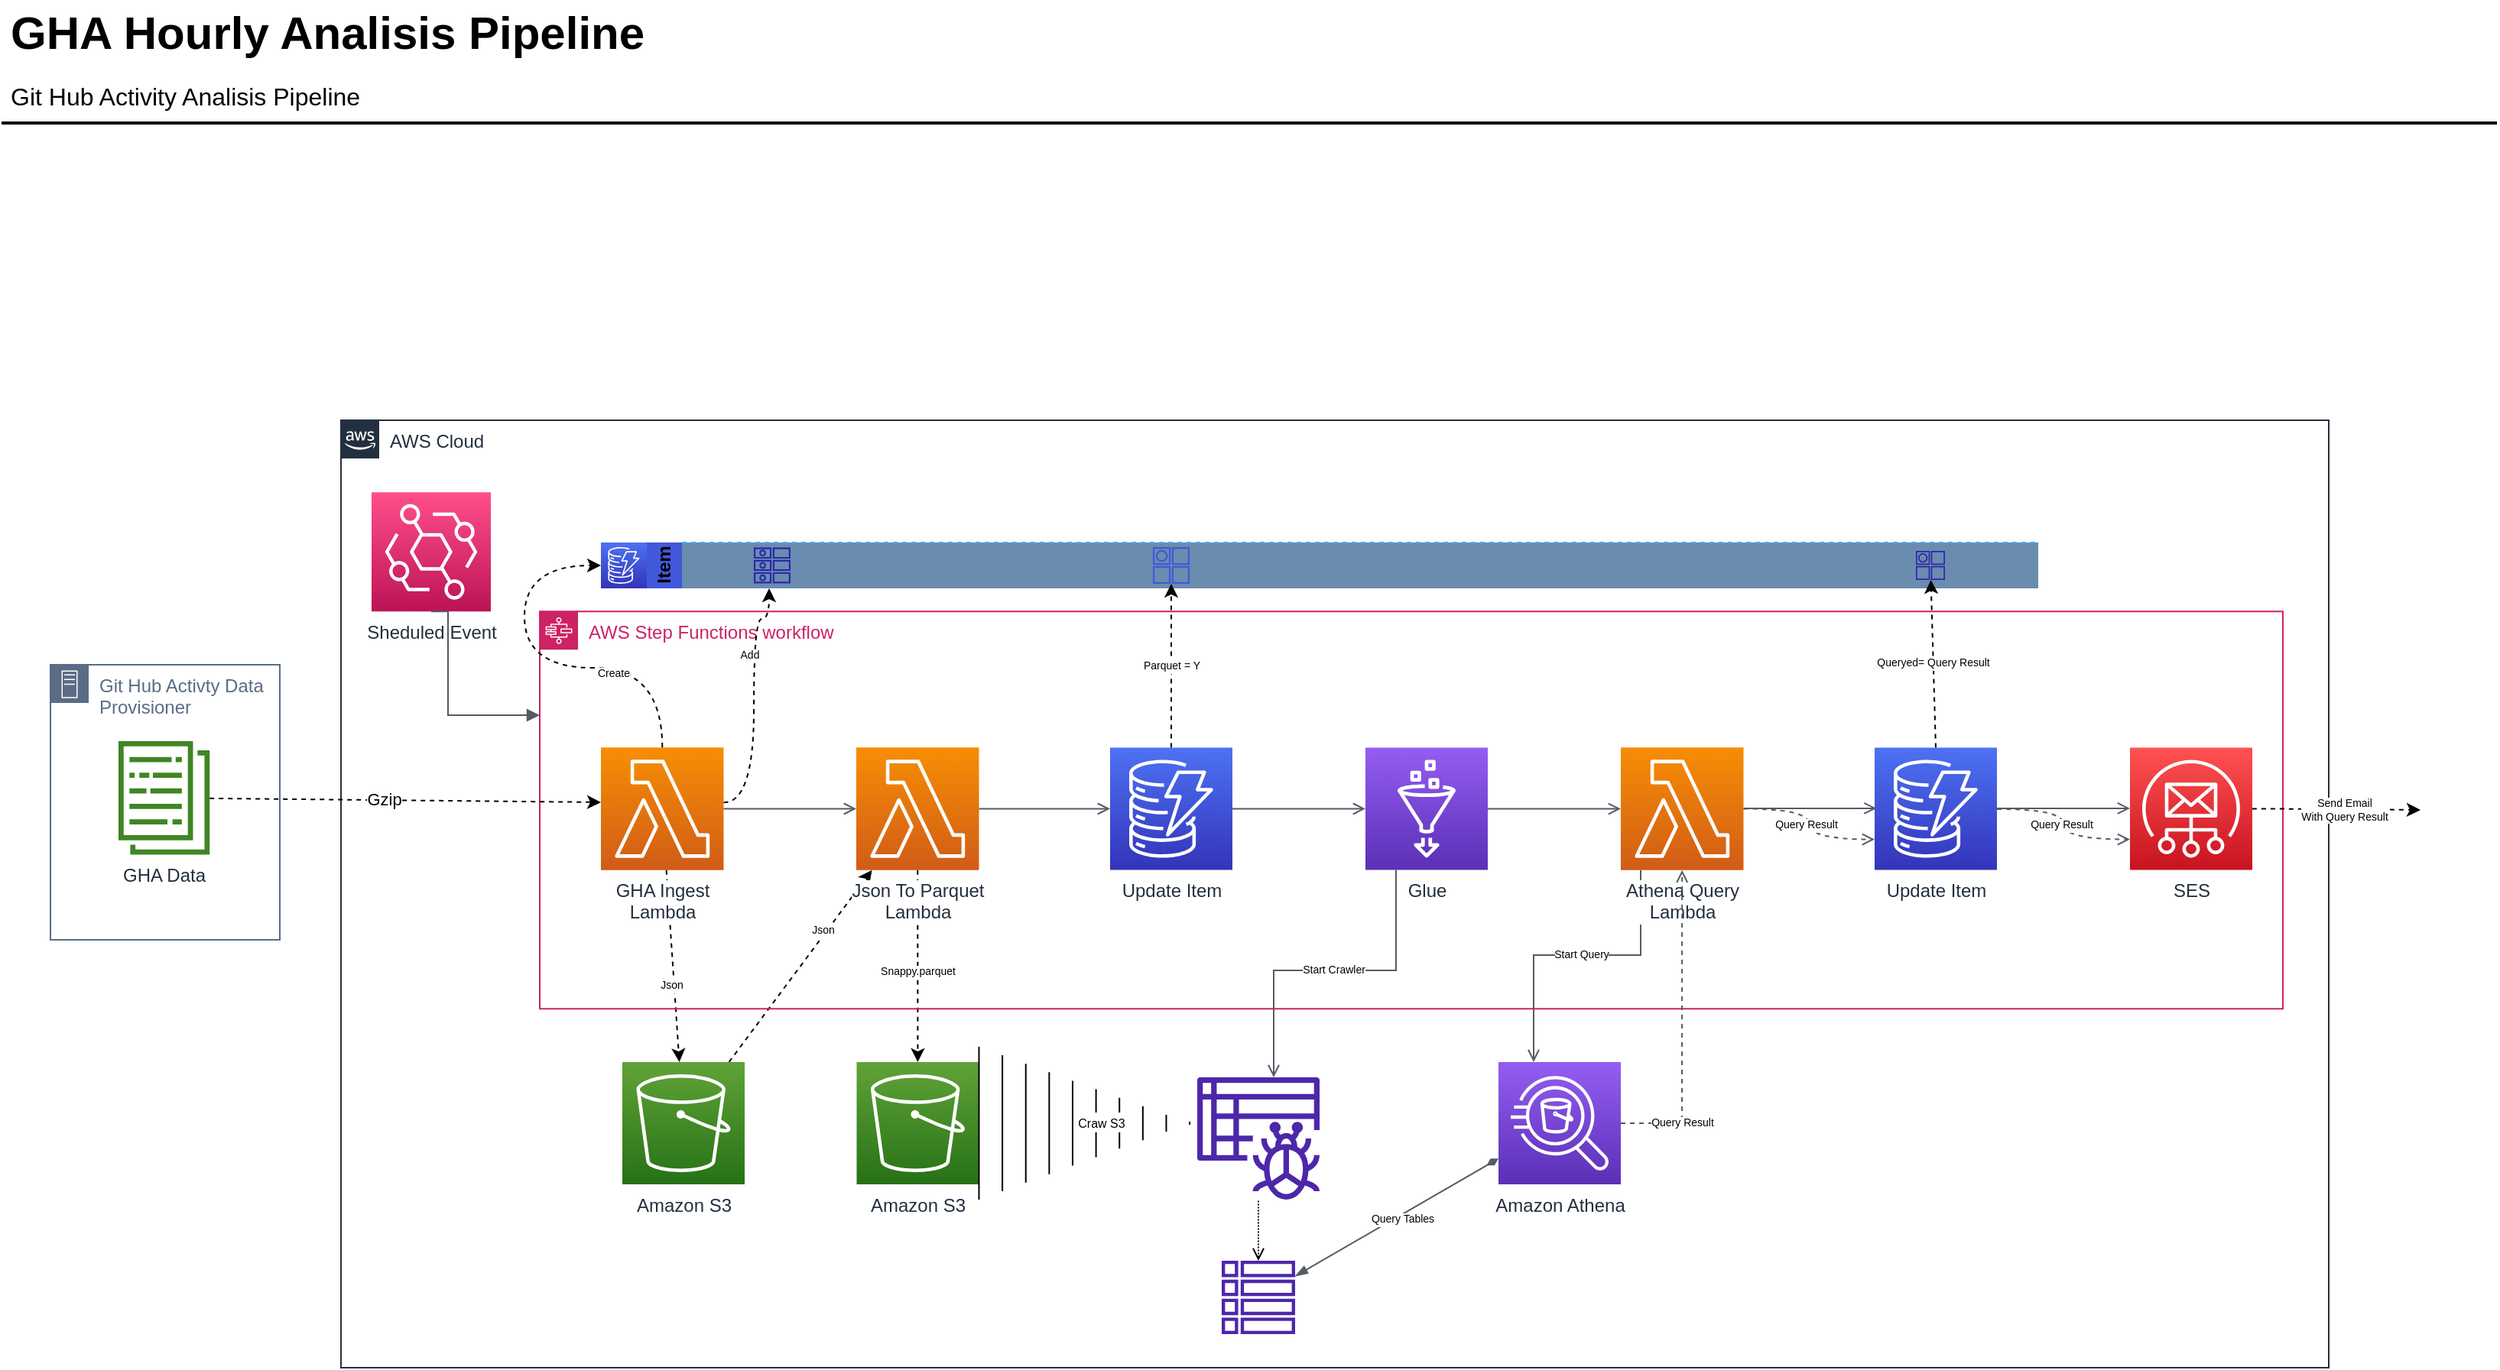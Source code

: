 <mxfile version="21.0.10" type="github"><diagram id="Ht1M8jgEwFfnCIfOTk4-" name="Page-1"><mxGraphModel dx="2476" dy="1280" grid="1" gridSize="10" guides="1" tooltips="1" connect="1" arrows="1" fold="1" page="1" pageScale="1" pageWidth="827" pageHeight="1169" math="0" shadow="0"><root><mxCell id="0"/><mxCell id="1" parent="0"/><mxCell id="UEzPUAAOIrF-is8g5C7q-2" value="AWS Cloud" style="points=[[0,0],[0.25,0],[0.5,0],[0.75,0],[1,0],[1,0.25],[1,0.5],[1,0.75],[1,1],[0.75,1],[0.5,1],[0.25,1],[0,1],[0,0.75],[0,0.5],[0,0.25]];outlineConnect=0;gradientColor=none;html=1;whiteSpace=wrap;fontSize=12;fontStyle=0;shape=mxgraph.aws4.group;grIcon=mxgraph.aws4.group_aws_cloud_alt;strokeColor=#232F3E;fillColor=none;verticalAlign=top;align=left;spacingLeft=30;fontColor=#232F3E;dashed=0;container=1;pointerEvents=0;collapsible=0;recursiveResize=0;" parent="1" vertex="1"><mxGeometry x="230" y="340" width="1300" height="620" as="geometry"/></mxCell><mxCell id="eAze_cKMNu1UkkruvwOf-139" value="" style="edgeStyle=orthogonalEdgeStyle;html=1;endArrow=open;elbow=vertical;startArrow=none;endFill=1;strokeColor=#545B64;rounded=0;snapToPoint=1;" parent="UEzPUAAOIrF-is8g5C7q-2" source="eAze_cKMNu1UkkruvwOf-68" target="UEzPUAAOIrF-is8g5C7q-46" edge="1"><mxGeometry width="100" relative="1" as="geometry"><mxPoint x="833.63" y="360" as="sourcePoint"/><mxPoint x="920.63" y="360" as="targetPoint"/><Array as="points"><mxPoint x="850" y="350"/><mxPoint x="780" y="350"/></Array></mxGeometry></mxCell><mxCell id="eAze_cKMNu1UkkruvwOf-144" value="Start Query" style="edgeLabel;html=1;align=center;verticalAlign=middle;resizable=0;points=[];fontSize=7;" parent="eAze_cKMNu1UkkruvwOf-139" vertex="1" connectable="0"><mxGeometry x="0.032" y="-1" relative="1" as="geometry"><mxPoint x="6" y="1" as="offset"/></mxGeometry></mxCell><mxCell id="eAze_cKMNu1UkkruvwOf-114" value="" style="html=1;labelBackgroundColor=#ffffff;startArrow=none;startFill=0;startSize=6;endArrow=classic;endFill=1;endSize=6;jettySize=auto;orthogonalLoop=1;strokeWidth=1;dashed=1;fontSize=14;rounded=0;" parent="UEzPUAAOIrF-is8g5C7q-2" source="UEzPUAAOIrF-is8g5C7q-50" target="eAze_cKMNu1UkkruvwOf-33" edge="1"><mxGeometry width="60" height="60" relative="1" as="geometry"><mxPoint x="223" y="304" as="sourcePoint"/><mxPoint x="231" y="420" as="targetPoint"/></mxGeometry></mxCell><mxCell id="eAze_cKMNu1UkkruvwOf-134" value="Snappy.parquet" style="edgeLabel;html=1;align=center;verticalAlign=middle;resizable=0;points=[];fontSize=7;" parent="eAze_cKMNu1UkkruvwOf-114" vertex="1" connectable="0"><mxGeometry x="-0.173" relative="1" as="geometry"><mxPoint y="14" as="offset"/></mxGeometry></mxCell><mxCell id="eAze_cKMNu1UkkruvwOf-115" value="" style="html=1;labelBackgroundColor=#ffffff;startArrow=none;startFill=0;startSize=6;endArrow=classic;endFill=1;endSize=6;jettySize=auto;orthogonalLoop=1;strokeWidth=1;dashed=1;fontSize=14;rounded=0;" parent="UEzPUAAOIrF-is8g5C7q-2" source="UEzPUAAOIrF-is8g5C7q-45" target="UEzPUAAOIrF-is8g5C7q-50" edge="1"><mxGeometry width="60" height="60" relative="1" as="geometry"><mxPoint x="388" y="304" as="sourcePoint"/><mxPoint x="389" y="420" as="targetPoint"/></mxGeometry></mxCell><mxCell id="eAze_cKMNu1UkkruvwOf-133" value="Json" style="edgeLabel;html=1;align=center;verticalAlign=middle;resizable=0;points=[];fontSize=7;" parent="eAze_cKMNu1UkkruvwOf-115" vertex="1" connectable="0"><mxGeometry x="0.346" y="2" relative="1" as="geometry"><mxPoint as="offset"/></mxGeometry></mxCell><mxCell id="eAze_cKMNu1UkkruvwOf-113" value="" style="html=1;labelBackgroundColor=#ffffff;startArrow=none;startFill=0;startSize=6;endArrow=classic;endFill=1;endSize=6;jettySize=auto;orthogonalLoop=1;strokeWidth=1;dashed=1;fontSize=14;rounded=0;" parent="UEzPUAAOIrF-is8g5C7q-2" source="eAze_cKMNu1UkkruvwOf-28" target="UEzPUAAOIrF-is8g5C7q-45" edge="1"><mxGeometry width="60" height="60" relative="1" as="geometry"><mxPoint x="61" y="473.74" as="sourcePoint"/><mxPoint x="184" y="446.269" as="targetPoint"/></mxGeometry></mxCell><mxCell id="eAze_cKMNu1UkkruvwOf-132" value="Json" style="edgeLabel;html=1;align=center;verticalAlign=middle;resizable=0;points=[];fontSize=7;" parent="eAze_cKMNu1UkkruvwOf-113" vertex="1" connectable="0"><mxGeometry x="0.203" y="-2" relative="1" as="geometry"><mxPoint as="offset"/></mxGeometry></mxCell><mxCell id="UEzPUAAOIrF-is8g5C7q-45" value="Amazon S3" style="outlineConnect=0;fontColor=#232F3E;gradientColor=#60A337;gradientDirection=north;fillColor=#277116;strokeColor=#ffffff;dashed=0;verticalLabelPosition=bottom;verticalAlign=top;align=center;html=1;fontSize=12;fontStyle=0;aspect=fixed;shape=mxgraph.aws4.resourceIcon;resIcon=mxgraph.aws4.s3;labelBackgroundColor=#ffffff;" parent="UEzPUAAOIrF-is8g5C7q-2" vertex="1"><mxGeometry x="184" y="420" width="80" height="80" as="geometry"/></mxCell><mxCell id="eAze_cKMNu1UkkruvwOf-33" value="Amazon S3" style="outlineConnect=0;fontColor=#232F3E;gradientColor=#60A337;gradientDirection=north;fillColor=#277116;strokeColor=#ffffff;dashed=0;verticalLabelPosition=bottom;verticalAlign=top;align=center;html=1;fontSize=12;fontStyle=0;aspect=fixed;shape=mxgraph.aws4.resourceIcon;resIcon=mxgraph.aws4.s3;labelBackgroundColor=#ffffff;" parent="UEzPUAAOIrF-is8g5C7q-2" vertex="1"><mxGeometry x="337.25" y="420" width="80" height="80" as="geometry"/></mxCell><mxCell id="UEzPUAAOIrF-is8g5C7q-46" value="Amazon Athena" style="outlineConnect=0;fontColor=#232F3E;gradientColor=#945DF2;gradientDirection=north;fillColor=#5A30B5;strokeColor=#ffffff;dashed=0;verticalLabelPosition=bottom;verticalAlign=top;align=center;html=1;fontSize=12;fontStyle=0;aspect=fixed;shape=mxgraph.aws4.resourceIcon;resIcon=mxgraph.aws4.athena;labelBackgroundColor=#ffffff;" parent="UEzPUAAOIrF-is8g5C7q-2" vertex="1"><mxGeometry x="757" y="420" width="80" height="80" as="geometry"/></mxCell><mxCell id="eAze_cKMNu1UkkruvwOf-35" value="" style="sketch=0;outlineConnect=0;fontColor=#232F3E;gradientColor=none;fillColor=#4D27AA;strokeColor=none;dashed=0;verticalLabelPosition=bottom;verticalAlign=top;align=center;html=1;fontSize=12;fontStyle=0;aspect=fixed;pointerEvents=1;shape=mxgraph.aws4.glue_crawlers;" parent="UEzPUAAOIrF-is8g5C7q-2" vertex="1"><mxGeometry x="560" y="430" width="80" height="80" as="geometry"/></mxCell><mxCell id="eAze_cKMNu1UkkruvwOf-23" value="AWS Step Functions workflow" style="points=[[0,0],[0.25,0],[0.5,0],[0.75,0],[1,0],[1,0.25],[1,0.5],[1,0.75],[1,1],[0.75,1],[0.5,1],[0.25,1],[0,1],[0,0.75],[0,0.5],[0,0.25]];outlineConnect=0;gradientColor=none;html=1;whiteSpace=wrap;fontSize=12;fontStyle=0;container=1;pointerEvents=0;collapsible=0;recursiveResize=0;shape=mxgraph.aws4.group;grIcon=mxgraph.aws4.group_aws_step_functions_workflow;strokeColor=#CD2264;fillColor=none;verticalAlign=top;align=left;spacingLeft=30;fontColor=#CD2264;dashed=0;" parent="UEzPUAAOIrF-is8g5C7q-2" vertex="1"><mxGeometry x="130" y="125.13" width="1140" height="260" as="geometry"/></mxCell><mxCell id="eAze_cKMNu1UkkruvwOf-128" value="" style="html=1;labelBackgroundColor=#ffffff;startArrow=none;startFill=0;startSize=6;endArrow=classic;endFill=1;endSize=6;jettySize=auto;orthogonalLoop=1;strokeWidth=1;dashed=1;fontSize=14;rounded=0;edgeStyle=orthogonalEdgeStyle;elbow=vertical;curved=1;" parent="eAze_cKMNu1UkkruvwOf-23" source="eAze_cKMNu1UkkruvwOf-28" edge="1"><mxGeometry width="60" height="60" relative="1" as="geometry"><mxPoint x="60" y="126" as="sourcePoint"/><mxPoint x="150" y="-15.13" as="targetPoint"/><Array as="points"><mxPoint x="140" y="125"/><mxPoint x="140" y="5"/><mxPoint x="150" y="5"/></Array></mxGeometry></mxCell><mxCell id="eAze_cKMNu1UkkruvwOf-131" value="Add" style="edgeLabel;html=1;align=center;verticalAlign=middle;resizable=0;points=[];fontSize=7;" parent="eAze_cKMNu1UkkruvwOf-128" vertex="1" connectable="0"><mxGeometry x="0.363" y="3" relative="1" as="geometry"><mxPoint as="offset"/></mxGeometry></mxCell><mxCell id="eAze_cKMNu1UkkruvwOf-38" value="SES" style="sketch=0;points=[[0,0,0],[0.25,0,0],[0.5,0,0],[0.75,0,0],[1,0,0],[0,1,0],[0.25,1,0],[0.5,1,0],[0.75,1,0],[1,1,0],[0,0.25,0],[0,0.5,0],[0,0.75,0],[1,0.25,0],[1,0.5,0],[1,0.75,0]];outlineConnect=0;fontColor=#232F3E;gradientColor=#FF5252;gradientDirection=north;fillColor=#C7131F;strokeColor=#ffffff;dashed=0;verticalLabelPosition=bottom;verticalAlign=top;align=center;html=1;fontSize=12;fontStyle=0;aspect=fixed;shape=mxgraph.aws4.resourceIcon;resIcon=mxgraph.aws4.simple_email_service;" parent="eAze_cKMNu1UkkruvwOf-23" vertex="1"><mxGeometry x="1040" y="89.125" width="80" height="80" as="geometry"/></mxCell><mxCell id="eAze_cKMNu1UkkruvwOf-28" value="GHA Ingest&lt;br&gt;Lambda" style="outlineConnect=0;fontColor=#232F3E;gradientColor=#F78E04;gradientDirection=north;fillColor=#D05C17;strokeColor=#ffffff;dashed=0;verticalLabelPosition=bottom;verticalAlign=top;align=center;html=1;fontSize=12;fontStyle=0;aspect=fixed;shape=mxgraph.aws4.resourceIcon;resIcon=mxgraph.aws4.lambda;labelBackgroundColor=#ffffff;" parent="eAze_cKMNu1UkkruvwOf-23" vertex="1"><mxGeometry x="40" y="89" width="80.25" height="80.25" as="geometry"/></mxCell><mxCell id="eAze_cKMNu1UkkruvwOf-34" value="Update Item" style="sketch=0;points=[[0,0,0],[0.25,0,0],[0.5,0,0],[0.75,0,0],[1,0,0],[0,1,0],[0.25,1,0],[0.5,1,0],[0.75,1,0],[1,1,0],[0,0.25,0],[0,0.5,0],[0,0.75,0],[1,0.25,0],[1,0.5,0],[1,0.75,0]];outlineConnect=0;fontColor=#232F3E;gradientColor=#4D72F3;gradientDirection=north;fillColor=#3334B9;strokeColor=#ffffff;dashed=0;verticalLabelPosition=bottom;verticalAlign=top;align=center;html=1;fontSize=12;fontStyle=0;aspect=fixed;shape=mxgraph.aws4.resourceIcon;resIcon=mxgraph.aws4.dynamodb;" parent="eAze_cKMNu1UkkruvwOf-23" vertex="1"><mxGeometry x="373" y="89.125" width="80" height="80" as="geometry"/></mxCell><mxCell id="eAze_cKMNu1UkkruvwOf-36" value="Glue" style="sketch=0;points=[[0,0,0],[0.25,0,0],[0.5,0,0],[0.75,0,0],[1,0,0],[0,1,0],[0.25,1,0],[0.5,1,0],[0.75,1,0],[1,1,0],[0,0.25,0],[0,0.5,0],[0,0.75,0],[1,0.25,0],[1,0.5,0],[1,0.75,0]];outlineConnect=0;fontColor=#232F3E;gradientColor=#945DF2;gradientDirection=north;fillColor=#5A30B5;strokeColor=#ffffff;dashed=0;verticalLabelPosition=bottom;verticalAlign=top;align=center;html=1;fontSize=12;fontStyle=0;aspect=fixed;shape=mxgraph.aws4.resourceIcon;resIcon=mxgraph.aws4.glue;" parent="eAze_cKMNu1UkkruvwOf-23" vertex="1"><mxGeometry x="540" y="89.125" width="80" height="80" as="geometry"/></mxCell><mxCell id="eAze_cKMNu1UkkruvwOf-44" value="Update Item" style="sketch=0;points=[[0,0,0],[0.25,0,0],[0.5,0,0],[0.75,0,0],[1,0,0],[0,1,0],[0.25,1,0],[0.5,1,0],[0.75,1,0],[1,1,0],[0,0.25,0],[0,0.5,0],[0,0.75,0],[1,0.25,0],[1,0.5,0],[1,0.75,0]];outlineConnect=0;fontColor=#232F3E;gradientColor=#4D72F3;gradientDirection=north;fillColor=#3334B9;strokeColor=#ffffff;dashed=0;verticalLabelPosition=bottom;verticalAlign=top;align=center;html=1;fontSize=12;fontStyle=0;aspect=fixed;shape=mxgraph.aws4.resourceIcon;resIcon=mxgraph.aws4.dynamodb;" parent="eAze_cKMNu1UkkruvwOf-23" vertex="1"><mxGeometry x="873" y="89.125" width="80" height="80" as="geometry"/></mxCell><mxCell id="eAze_cKMNu1UkkruvwOf-68" value="Athena Query&lt;br&gt;Lambda" style="outlineConnect=0;fontColor=#232F3E;gradientColor=#F78E04;gradientDirection=north;fillColor=#D05C17;strokeColor=#ffffff;dashed=0;verticalLabelPosition=bottom;verticalAlign=top;align=center;html=1;fontSize=12;fontStyle=0;aspect=fixed;shape=mxgraph.aws4.resourceIcon;resIcon=mxgraph.aws4.lambda;labelBackgroundColor=#ffffff;" parent="eAze_cKMNu1UkkruvwOf-23" vertex="1"><mxGeometry x="707" y="89" width="80.25" height="80.25" as="geometry"/></mxCell><mxCell id="eAze_cKMNu1UkkruvwOf-104" value="" style="edgeStyle=orthogonalEdgeStyle;html=1;endArrow=open;elbow=vertical;startArrow=none;endFill=0;strokeColor=#545B64;rounded=0;" parent="eAze_cKMNu1UkkruvwOf-23" source="eAze_cKMNu1UkkruvwOf-28" target="UEzPUAAOIrF-is8g5C7q-50" edge="1"><mxGeometry width="100" relative="1" as="geometry"><mxPoint x="210" y="245" as="sourcePoint"/><mxPoint x="310" y="245" as="targetPoint"/></mxGeometry></mxCell><mxCell id="eAze_cKMNu1UkkruvwOf-106" value="" style="edgeStyle=orthogonalEdgeStyle;html=1;endArrow=open;elbow=vertical;startArrow=none;endFill=0;strokeColor=#545B64;rounded=0;entryX=0;entryY=0.5;entryDx=0;entryDy=0;entryPerimeter=0;" parent="eAze_cKMNu1UkkruvwOf-23" source="UEzPUAAOIrF-is8g5C7q-50" target="eAze_cKMNu1UkkruvwOf-34" edge="1"><mxGeometry width="100" relative="1" as="geometry"><mxPoint x="310" y="35" as="sourcePoint"/><mxPoint x="350" y="125" as="targetPoint"/></mxGeometry></mxCell><mxCell id="eAze_cKMNu1UkkruvwOf-107" value="" style="edgeStyle=orthogonalEdgeStyle;html=1;endArrow=open;elbow=vertical;startArrow=none;endFill=0;strokeColor=#545B64;rounded=0;entryX=0;entryY=0.5;entryDx=0;entryDy=0;entryPerimeter=0;exitX=1;exitY=0.5;exitDx=0;exitDy=0;exitPerimeter=0;" parent="eAze_cKMNu1UkkruvwOf-23" source="eAze_cKMNu1UkkruvwOf-34" target="eAze_cKMNu1UkkruvwOf-36" edge="1"><mxGeometry width="100" relative="1" as="geometry"><mxPoint x="430" y="205" as="sourcePoint"/><mxPoint x="516" y="205" as="targetPoint"/></mxGeometry></mxCell><mxCell id="eAze_cKMNu1UkkruvwOf-108" value="" style="edgeStyle=orthogonalEdgeStyle;html=1;endArrow=open;elbow=vertical;startArrow=none;endFill=0;strokeColor=#545B64;rounded=0;exitX=1;exitY=0.5;exitDx=0;exitDy=0;exitPerimeter=0;" parent="eAze_cKMNu1UkkruvwOf-23" source="eAze_cKMNu1UkkruvwOf-36" target="eAze_cKMNu1UkkruvwOf-68" edge="1"><mxGeometry width="100" relative="1" as="geometry"><mxPoint x="600" y="215" as="sourcePoint"/><mxPoint x="687" y="215" as="targetPoint"/></mxGeometry></mxCell><mxCell id="eAze_cKMNu1UkkruvwOf-109" value="" style="edgeStyle=orthogonalEdgeStyle;html=1;endArrow=open;elbow=vertical;startArrow=none;endFill=0;strokeColor=#545B64;rounded=0;exitX=1;exitY=0.5;exitDx=0;exitDy=0;exitPerimeter=0;" parent="eAze_cKMNu1UkkruvwOf-23" edge="1"><mxGeometry width="100" relative="1" as="geometry"><mxPoint x="787.25" y="128.84" as="sourcePoint"/><mxPoint x="874.25" y="128.84" as="targetPoint"/></mxGeometry></mxCell><mxCell id="eAze_cKMNu1UkkruvwOf-110" value="" style="edgeStyle=orthogonalEdgeStyle;html=1;endArrow=open;elbow=vertical;startArrow=none;endFill=0;strokeColor=#545B64;rounded=0;exitX=1;exitY=0.5;exitDx=0;exitDy=0;exitPerimeter=0;" parent="eAze_cKMNu1UkkruvwOf-23" edge="1"><mxGeometry width="100" relative="1" as="geometry"><mxPoint x="953" y="128.84" as="sourcePoint"/><mxPoint x="1040" y="128.84" as="targetPoint"/></mxGeometry></mxCell><mxCell id="UEzPUAAOIrF-is8g5C7q-50" value="Json To Parquet&lt;br&gt;Lambda" style="outlineConnect=0;fontColor=#232F3E;gradientColor=#F78E04;gradientDirection=north;fillColor=#D05C17;strokeColor=#ffffff;dashed=0;verticalLabelPosition=bottom;verticalAlign=top;align=center;html=1;fontSize=12;fontStyle=0;aspect=fixed;shape=mxgraph.aws4.resourceIcon;resIcon=mxgraph.aws4.lambda;labelBackgroundColor=#ffffff;" parent="eAze_cKMNu1UkkruvwOf-23" vertex="1"><mxGeometry x="207" y="89" width="80.25" height="80.25" as="geometry"/></mxCell><mxCell id="eAze_cKMNu1UkkruvwOf-173" value="" style="html=1;endArrow=open;elbow=vertical;startArrow=none;endFill=1;strokeColor=#545B64;rounded=0;snapToPoint=1;dashed=1;entryX=0;entryY=0.75;entryDx=0;entryDy=0;entryPerimeter=0;edgeStyle=orthogonalEdgeStyle;curved=1;" parent="eAze_cKMNu1UkkruvwOf-23" source="eAze_cKMNu1UkkruvwOf-68" target="eAze_cKMNu1UkkruvwOf-44" edge="1"><mxGeometry width="100" relative="1" as="geometry"><mxPoint x="950" y="440.87" as="sourcePoint"/><mxPoint x="990" y="274.87" as="targetPoint"/></mxGeometry></mxCell><mxCell id="eAze_cKMNu1UkkruvwOf-174" value="Query Result" style="edgeLabel;html=1;align=center;verticalAlign=middle;resizable=0;points=[];fontSize=7;" parent="eAze_cKMNu1UkkruvwOf-173" vertex="1" connectable="0"><mxGeometry x="0.032" y="-1" relative="1" as="geometry"><mxPoint x="-1" y="-1" as="offset"/></mxGeometry></mxCell><mxCell id="eAze_cKMNu1UkkruvwOf-175" value="" style="html=1;endArrow=open;elbow=vertical;startArrow=none;endFill=1;strokeColor=#545B64;rounded=0;snapToPoint=1;dashed=1;entryX=0;entryY=0.75;entryDx=0;entryDy=0;entryPerimeter=0;edgeStyle=orthogonalEdgeStyle;curved=1;" parent="eAze_cKMNu1UkkruvwOf-23" source="eAze_cKMNu1UkkruvwOf-44" target="eAze_cKMNu1UkkruvwOf-38" edge="1"><mxGeometry width="100" relative="1" as="geometry"><mxPoint x="950" y="149.12" as="sourcePoint"/><mxPoint x="1036" y="169.12" as="targetPoint"/></mxGeometry></mxCell><mxCell id="eAze_cKMNu1UkkruvwOf-176" value="Query Result" style="edgeLabel;html=1;align=center;verticalAlign=middle;resizable=0;points=[];fontSize=7;" parent="eAze_cKMNu1UkkruvwOf-175" vertex="1" connectable="0"><mxGeometry x="0.032" y="-1" relative="1" as="geometry"><mxPoint x="-1" y="-1" as="offset"/></mxGeometry></mxCell><mxCell id="eAze_cKMNu1UkkruvwOf-111" value="Sheduled Event" style="sketch=0;points=[[0,0,0],[0.25,0,0],[0.5,0,0],[0.75,0,0],[1,0,0],[0,1,0],[0.25,1,0],[0.5,1,0],[0.75,1,0],[1,1,0],[0,0.25,0],[0,0.5,0],[0,0.75,0],[1,0.25,0],[1,0.5,0],[1,0.75,0]];outlineConnect=0;fontColor=#232F3E;gradientColor=#FF4F8B;gradientDirection=north;fillColor=#BC1356;strokeColor=#ffffff;dashed=0;verticalLabelPosition=bottom;verticalAlign=top;align=center;html=1;fontSize=12;fontStyle=0;aspect=fixed;shape=mxgraph.aws4.resourceIcon;resIcon=mxgraph.aws4.eventbridge;" parent="UEzPUAAOIrF-is8g5C7q-2" vertex="1"><mxGeometry x="20" y="47.13" width="78" height="78" as="geometry"/></mxCell><mxCell id="eAze_cKMNu1UkkruvwOf-112" value="" style="edgeStyle=orthogonalEdgeStyle;html=1;endArrow=block;elbow=vertical;startArrow=none;endFill=1;strokeColor=#545B64;rounded=0;exitX=0.5;exitY=1;exitDx=0;exitDy=0;exitPerimeter=0;" parent="UEzPUAAOIrF-is8g5C7q-2" source="eAze_cKMNu1UkkruvwOf-111" target="eAze_cKMNu1UkkruvwOf-23" edge="1"><mxGeometry width="100" relative="1" as="geometry"><mxPoint x="500" y="270" as="sourcePoint"/><mxPoint x="600" y="270" as="targetPoint"/><Array as="points"><mxPoint x="70" y="193"/></Array></mxGeometry></mxCell><mxCell id="eAze_cKMNu1UkkruvwOf-78" value="" style="shape=image;html=1;verticalAlign=top;verticalLabelPosition=bottom;labelBackgroundColor=#ffffff;imageAspect=0;aspect=fixed;image=https://cdn4.iconfinder.com/data/icons/iconsweets/50/zip.png" parent="UEzPUAAOIrF-is8g5C7q-2" vertex="1"><mxGeometry x="20" y="245" width="20.25" height="20.25" as="geometry"/></mxCell><mxCell id="eAze_cKMNu1UkkruvwOf-116" value="" style="shape=mxgraph.arrows2.wedgeArrowDashed2;html=1;bendable=0;startWidth=50;stepSize=15;rounded=0;snapToPoint=1;entryX=-0.062;entryY=0.375;entryDx=0;entryDy=0;entryPerimeter=0;comic=0;jiggle=1;" parent="UEzPUAAOIrF-is8g5C7q-2" source="eAze_cKMNu1UkkruvwOf-33" target="eAze_cKMNu1UkkruvwOf-35" edge="1"><mxGeometry width="100" height="100" relative="1" as="geometry"><mxPoint x="440" y="590" as="sourcePoint"/><mxPoint x="540" y="490" as="targetPoint"/></mxGeometry></mxCell><mxCell id="eAze_cKMNu1UkkruvwOf-117" value="&lt;font style=&quot;font-size: 8px;&quot;&gt;Craw S3&lt;/font&gt;" style="edgeLabel;html=1;align=center;verticalAlign=middle;resizable=0;points=[];" parent="eAze_cKMNu1UkkruvwOf-116" vertex="1" connectable="0"><mxGeometry x="0.147" y="1" relative="1" as="geometry"><mxPoint as="offset"/></mxGeometry></mxCell><mxCell id="eAze_cKMNu1UkkruvwOf-122" value="Item" style="swimlane;horizontal=0;whiteSpace=wrap;html=1;fillColor=#4258da;strokeColor=none;rounded=0;glass=0;fillStyle=auto;separatorColor=#3BB0FF;swimlaneHead=0;swimlaneLine=0;gradientColor=none;swimlaneFillColor=#6a8caf;shadow=0;" parent="UEzPUAAOIrF-is8g5C7q-2" vertex="1"><mxGeometry x="200" y="80" width="910" height="30" as="geometry"><mxRectangle x="200" y="80" width="40" height="60" as="alternateBounds"/></mxGeometry></mxCell><mxCell id="eAze_cKMNu1UkkruvwOf-118" value="" style="sketch=0;outlineConnect=0;fontColor=#232F3E;gradientColor=none;fillColor=#4258da;strokeColor=none;dashed=0;verticalLabelPosition=bottom;verticalAlign=top;align=center;html=1;fontSize=12;fontStyle=0;aspect=fixed;pointerEvents=1;shape=mxgraph.aws4.attribute;" parent="eAze_cKMNu1UkkruvwOf-122" vertex="1"><mxGeometry x="331" y="3" width="24" height="24" as="geometry"/></mxCell><mxCell id="eAze_cKMNu1UkkruvwOf-120" value="" style="sketch=0;outlineConnect=0;fontColor=#232F3E;gradientColor=none;fillColor=#2E27AD;strokeColor=none;dashed=0;verticalLabelPosition=bottom;verticalAlign=top;align=center;html=1;fontSize=12;fontStyle=0;aspect=fixed;pointerEvents=1;shape=mxgraph.aws4.attribute;" parent="eAze_cKMNu1UkkruvwOf-122" vertex="1"><mxGeometry x="830" y="5.5" width="19" height="19" as="geometry"/></mxCell><mxCell id="eAze_cKMNu1UkkruvwOf-125" value="" style="sketch=0;outlineConnect=0;fontColor=#232F3E;gradientColor=none;fillColor=#2E27AD;strokeColor=none;dashed=0;verticalLabelPosition=bottom;verticalAlign=top;align=center;html=1;fontSize=12;fontStyle=0;aspect=fixed;pointerEvents=1;shape=mxgraph.aws4.attributes;" parent="eAze_cKMNu1UkkruvwOf-122" vertex="1"><mxGeometry x="70" y="3" width="24" height="24" as="geometry"/></mxCell><mxCell id="eAze_cKMNu1UkkruvwOf-123" value="" style="sketch=0;points=[[0,0,0],[0.25,0,0],[0.5,0,0],[0.75,0,0],[1,0,0],[0,1,0],[0.25,1,0],[0.5,1,0],[0.75,1,0],[1,1,0],[0,0.25,0],[0,0.5,0],[0,0.75,0],[1,0.25,0],[1,0.5,0],[1,0.75,0]];outlineConnect=0;fontColor=#232F3E;gradientColor=#4D72F3;gradientDirection=north;fillColor=#3334B9;strokeColor=#ffffff;dashed=0;verticalLabelPosition=bottom;verticalAlign=top;align=center;html=1;fontSize=12;fontStyle=0;aspect=fixed;shape=mxgraph.aws4.resourceIcon;resIcon=mxgraph.aws4.dynamodb;" parent="UEzPUAAOIrF-is8g5C7q-2" vertex="1"><mxGeometry x="170" y="80" width="30" height="30" as="geometry"/></mxCell><mxCell id="eAze_cKMNu1UkkruvwOf-129" value="" style="html=1;labelBackgroundColor=#ffffff;startArrow=none;startFill=0;startSize=6;endArrow=classic;endFill=1;endSize=6;jettySize=auto;orthogonalLoop=1;strokeWidth=1;dashed=1;fontSize=14;rounded=0;edgeStyle=orthogonalEdgeStyle;elbow=vertical;curved=1;entryX=0;entryY=0.5;entryDx=0;entryDy=0;entryPerimeter=0;" parent="UEzPUAAOIrF-is8g5C7q-2" source="eAze_cKMNu1UkkruvwOf-28" target="eAze_cKMNu1UkkruvwOf-123" edge="1"><mxGeometry width="60" height="60" relative="1" as="geometry"><mxPoint x="130" y="234.13" as="sourcePoint"/><mxPoint x="160" y="90" as="targetPoint"/><Array as="points"><mxPoint x="210" y="162"/><mxPoint x="120" y="162"/><mxPoint x="120" y="95"/></Array></mxGeometry></mxCell><mxCell id="eAze_cKMNu1UkkruvwOf-130" value="Create" style="edgeLabel;html=1;align=center;verticalAlign=middle;resizable=0;points=[];fontSize=7;" parent="eAze_cKMNu1UkkruvwOf-129" vertex="1" connectable="0"><mxGeometry x="-0.345" y="4" relative="1" as="geometry"><mxPoint as="offset"/></mxGeometry></mxCell><mxCell id="eAze_cKMNu1UkkruvwOf-135" value="" style="html=1;labelBackgroundColor=#ffffff;startArrow=none;startFill=0;startSize=6;endArrow=classic;endFill=1;endSize=6;jettySize=auto;orthogonalLoop=1;strokeWidth=1;dashed=1;fontSize=14;rounded=0;exitX=0.5;exitY=0;exitDx=0;exitDy=0;exitPerimeter=0;" parent="UEzPUAAOIrF-is8g5C7q-2" source="eAze_cKMNu1UkkruvwOf-34" target="eAze_cKMNu1UkkruvwOf-118" edge="1"><mxGeometry width="60" height="60" relative="1" as="geometry"><mxPoint x="542" y="210" as="sourcePoint"/><mxPoint x="633" y="119" as="targetPoint"/></mxGeometry></mxCell><mxCell id="eAze_cKMNu1UkkruvwOf-136" value="Parquet = Y" style="edgeLabel;html=1;align=center;verticalAlign=middle;resizable=0;points=[];fontSize=7;" parent="eAze_cKMNu1UkkruvwOf-135" vertex="1" connectable="0"><mxGeometry x="0.346" y="2" relative="1" as="geometry"><mxPoint x="2" y="18" as="offset"/></mxGeometry></mxCell><mxCell id="eAze_cKMNu1UkkruvwOf-137" value="" style="html=1;labelBackgroundColor=#ffffff;startArrow=none;startFill=0;startSize=6;endArrow=classic;endFill=1;endSize=6;jettySize=auto;orthogonalLoop=1;strokeWidth=1;dashed=1;fontSize=14;rounded=0;exitX=0.5;exitY=0;exitDx=0;exitDy=0;exitPerimeter=0;" parent="UEzPUAAOIrF-is8g5C7q-2" source="eAze_cKMNu1UkkruvwOf-44" target="eAze_cKMNu1UkkruvwOf-120" edge="1"><mxGeometry width="60" height="60" relative="1" as="geometry"><mxPoint x="1050" y="214.13" as="sourcePoint"/><mxPoint x="1050" y="107.13" as="targetPoint"/></mxGeometry></mxCell><mxCell id="eAze_cKMNu1UkkruvwOf-138" value="Queryed= Query Result" style="edgeLabel;html=1;align=center;verticalAlign=middle;resizable=0;points=[];fontSize=7;" parent="eAze_cKMNu1UkkruvwOf-137" vertex="1" connectable="0"><mxGeometry x="0.346" y="2" relative="1" as="geometry"><mxPoint x="2" y="18" as="offset"/></mxGeometry></mxCell><mxCell id="eAze_cKMNu1UkkruvwOf-151" value="" style="html=1;endArrow=blockThin;startArrow=diamondThin;endFill=1;strokeColor=#545B64;rounded=0;snapToPoint=1;startFill=1;" parent="UEzPUAAOIrF-is8g5C7q-2" source="UEzPUAAOIrF-is8g5C7q-46" target="eAze_cKMNu1UkkruvwOf-158" edge="1"><mxGeometry width="100" relative="1" as="geometry"><mxPoint x="750" y="410" as="sourcePoint"/><mxPoint x="633" y="420" as="targetPoint"/></mxGeometry></mxCell><mxCell id="eAze_cKMNu1UkkruvwOf-152" value="Query Tables" style="edgeLabel;html=1;align=center;verticalAlign=middle;resizable=0;points=[];fontSize=7;" parent="eAze_cKMNu1UkkruvwOf-151" vertex="1" connectable="0"><mxGeometry x="0.032" y="-1" relative="1" as="geometry"><mxPoint x="6" y="1" as="offset"/></mxGeometry></mxCell><mxCell id="eAze_cKMNu1UkkruvwOf-156" value="" style="edgeStyle=orthogonalEdgeStyle;html=1;endArrow=open;elbow=vertical;startArrow=none;endFill=1;strokeColor=#545B64;rounded=0;snapToPoint=1;exitX=0.25;exitY=1;exitDx=0;exitDy=0;exitPerimeter=0;strokeWidth=1;" parent="UEzPUAAOIrF-is8g5C7q-2" source="eAze_cKMNu1UkkruvwOf-36" target="eAze_cKMNu1UkkruvwOf-35" edge="1"><mxGeometry width="100" relative="1" as="geometry"><mxPoint x="667" y="304" as="sourcePoint"/><mxPoint x="597" y="430" as="targetPoint"/><Array as="points"><mxPoint x="690" y="360"/><mxPoint x="610" y="360"/></Array></mxGeometry></mxCell><mxCell id="eAze_cKMNu1UkkruvwOf-157" value="Start Crawler" style="edgeLabel;html=1;align=center;verticalAlign=middle;resizable=0;points=[];fontSize=7;" parent="eAze_cKMNu1UkkruvwOf-156" vertex="1" connectable="0"><mxGeometry x="0.032" y="-1" relative="1" as="geometry"><mxPoint x="5" y="1" as="offset"/></mxGeometry></mxCell><mxCell id="eAze_cKMNu1UkkruvwOf-158" value="" style="sketch=0;outlineConnect=0;fontColor=#232F3E;gradientColor=none;fillColor=#4d27aa;strokeColor=none;dashed=0;verticalLabelPosition=bottom;verticalAlign=top;align=center;html=1;fontSize=12;fontStyle=0;aspect=fixed;pointerEvents=1;shape=mxgraph.aws4.table;" parent="UEzPUAAOIrF-is8g5C7q-2" vertex="1"><mxGeometry x="576" y="550" width="48" height="48" as="geometry"/></mxCell><mxCell id="eAze_cKMNu1UkkruvwOf-161" value="" style="endArrow=none;dashed=1;html=1;rounded=0;dashPattern=1 1;endFill=0;startArrow=open;startFill=0;" parent="UEzPUAAOIrF-is8g5C7q-2" source="eAze_cKMNu1UkkruvwOf-158" target="eAze_cKMNu1UkkruvwOf-35" edge="1"><mxGeometry width="50" height="50" relative="1" as="geometry"><mxPoint x="520" y="600" as="sourcePoint"/><mxPoint x="570" y="550" as="targetPoint"/></mxGeometry></mxCell><mxCell id="eAze_cKMNu1UkkruvwOf-167" value="" style="html=1;endArrow=open;elbow=vertical;startArrow=none;endFill=1;strokeColor=#545B64;rounded=0;snapToPoint=1;dashed=1;" parent="UEzPUAAOIrF-is8g5C7q-2" source="UEzPUAAOIrF-is8g5C7q-46" target="eAze_cKMNu1UkkruvwOf-68" edge="1"><mxGeometry width="100" relative="1" as="geometry"><mxPoint x="950" y="397" as="sourcePoint"/><mxPoint x="880" y="523" as="targetPoint"/><Array as="points"><mxPoint x="877" y="460"/></Array></mxGeometry></mxCell><mxCell id="eAze_cKMNu1UkkruvwOf-168" value="Query Result" style="edgeLabel;html=1;align=center;verticalAlign=middle;resizable=0;points=[];fontSize=7;" parent="eAze_cKMNu1UkkruvwOf-167" vertex="1" connectable="0"><mxGeometry x="0.032" y="-1" relative="1" as="geometry"><mxPoint x="-1" y="66" as="offset"/></mxGeometry></mxCell><mxCell id="-QjtrjUzRDEMRZ5MF8oH-47" value="GHA Hourly Analisis Pipeline" style="text;html=1;resizable=0;points=[];autosize=1;align=left;verticalAlign=top;spacingTop=-4;fontSize=30;fontStyle=1" parent="1" vertex="1"><mxGeometry x="12" y="65.5" width="440" height="40" as="geometry"/></mxCell><mxCell id="-QjtrjUzRDEMRZ5MF8oH-48" value="Git Hub Activity Analisis Pipeline" style="text;html=1;resizable=0;points=[];autosize=1;align=left;verticalAlign=top;spacingTop=-4;fontSize=16" parent="1" vertex="1"><mxGeometry x="12" y="115.5" width="250" height="30" as="geometry"/></mxCell><mxCell id="SCVMTBWpLvtzJIhz15lM-1" value="" style="line;strokeWidth=2;html=1;fontSize=14;" parent="1" vertex="1"><mxGeometry x="8" y="140.5" width="1632" height="10" as="geometry"/></mxCell><mxCell id="eAze_cKMNu1UkkruvwOf-42" value="" style="shape=image;html=1;verticalAlign=top;verticalLabelPosition=bottom;labelBackgroundColor=#ffffff;imageAspect=0;aspect=fixed;image=https://cdn4.iconfinder.com/data/icons/user-interface-681/64/Mail-128.png" parent="1" vertex="1"><mxGeometry x="1590" y="570" width="50" height="50" as="geometry"/></mxCell><mxCell id="eAze_cKMNu1UkkruvwOf-25" value="Git Hub Activty Data Provisioner&amp;nbsp;" style="points=[[0,0],[0.25,0],[0.5,0],[0.75,0],[1,0],[1,0.25],[1,0.5],[1,0.75],[1,1],[0.75,1],[0.5,1],[0.25,1],[0,1],[0,0.75],[0,0.5],[0,0.25]];outlineConnect=0;gradientColor=none;html=1;whiteSpace=wrap;fontSize=12;fontStyle=0;container=1;pointerEvents=0;collapsible=0;recursiveResize=0;shape=mxgraph.aws4.group;grIcon=mxgraph.aws4.group_on_premise;strokeColor=#5A6C86;fillColor=none;verticalAlign=top;align=left;spacingLeft=30;fontColor=#5A6C86;dashed=0;" parent="1" vertex="1"><mxGeometry x="40" y="500" width="150" height="180" as="geometry"/></mxCell><mxCell id="eAze_cKMNu1UkkruvwOf-27" value="GHA Data" style="sketch=0;outlineConnect=0;fontColor=#232F3E;gradientColor=none;fillColor=#3F8624;strokeColor=none;dashed=0;verticalLabelPosition=bottom;verticalAlign=top;align=center;html=1;fontSize=12;fontStyle=0;aspect=fixed;pointerEvents=1;shape=mxgraph.aws4.data_set;" parent="eAze_cKMNu1UkkruvwOf-25" vertex="1"><mxGeometry x="44.31" y="50" width="59.97" height="74.25" as="geometry"/></mxCell><mxCell id="eAze_cKMNu1UkkruvwOf-99" value="" style="html=1;labelBackgroundColor=#ffffff;startArrow=none;startFill=1;startSize=6;endArrow=classic;endFill=1;endSize=6;jettySize=auto;orthogonalLoop=1;strokeWidth=1;dashed=1;fontSize=14;rounded=0;snapToPoint=1;comic=0;" parent="1" source="eAze_cKMNu1UkkruvwOf-27" edge="1"><mxGeometry width="60" height="60" relative="1" as="geometry"><mxPoint x="230" y="700" as="sourcePoint"/><mxPoint x="400" y="590" as="targetPoint"/></mxGeometry></mxCell><mxCell id="eAze_cKMNu1UkkruvwOf-100" value="Gzip" style="edgeLabel;html=1;align=center;verticalAlign=middle;resizable=0;points=[];" parent="eAze_cKMNu1UkkruvwOf-99" vertex="1" connectable="0"><mxGeometry x="-0.232" relative="1" as="geometry"><mxPoint x="15" y="-1" as="offset"/></mxGeometry></mxCell><mxCell id="eAze_cKMNu1UkkruvwOf-154" value="" style="html=1;labelBackgroundColor=#ffffff;startArrow=none;startFill=0;startSize=6;endArrow=classic;endFill=1;endSize=6;jettySize=auto;orthogonalLoop=1;strokeWidth=1;dashed=1;fontSize=14;rounded=0;edgeStyle=orthogonalEdgeStyle;curved=1;exitX=1;exitY=0.5;exitDx=0;exitDy=0;exitPerimeter=0;entryX=0;entryY=0.5;entryDx=0;entryDy=0;" parent="1" source="eAze_cKMNu1UkkruvwOf-38" target="eAze_cKMNu1UkkruvwOf-42" edge="1"><mxGeometry width="60" height="60" relative="1" as="geometry"><mxPoint x="1520" y="806" as="sourcePoint"/><mxPoint x="1610" y="680" as="targetPoint"/><Array as="points"><mxPoint x="1520" y="594"/><mxPoint x="1540" y="595"/></Array></mxGeometry></mxCell><mxCell id="eAze_cKMNu1UkkruvwOf-155" value="Send Email&lt;br&gt;With Query Result" style="edgeLabel;html=1;align=center;verticalAlign=middle;resizable=0;points=[];fontSize=7;" parent="eAze_cKMNu1UkkruvwOf-154" vertex="1" connectable="0"><mxGeometry x="0.346" y="2" relative="1" as="geometry"><mxPoint x="-14" y="2" as="offset"/></mxGeometry></mxCell></root></mxGraphModel></diagram></mxfile>